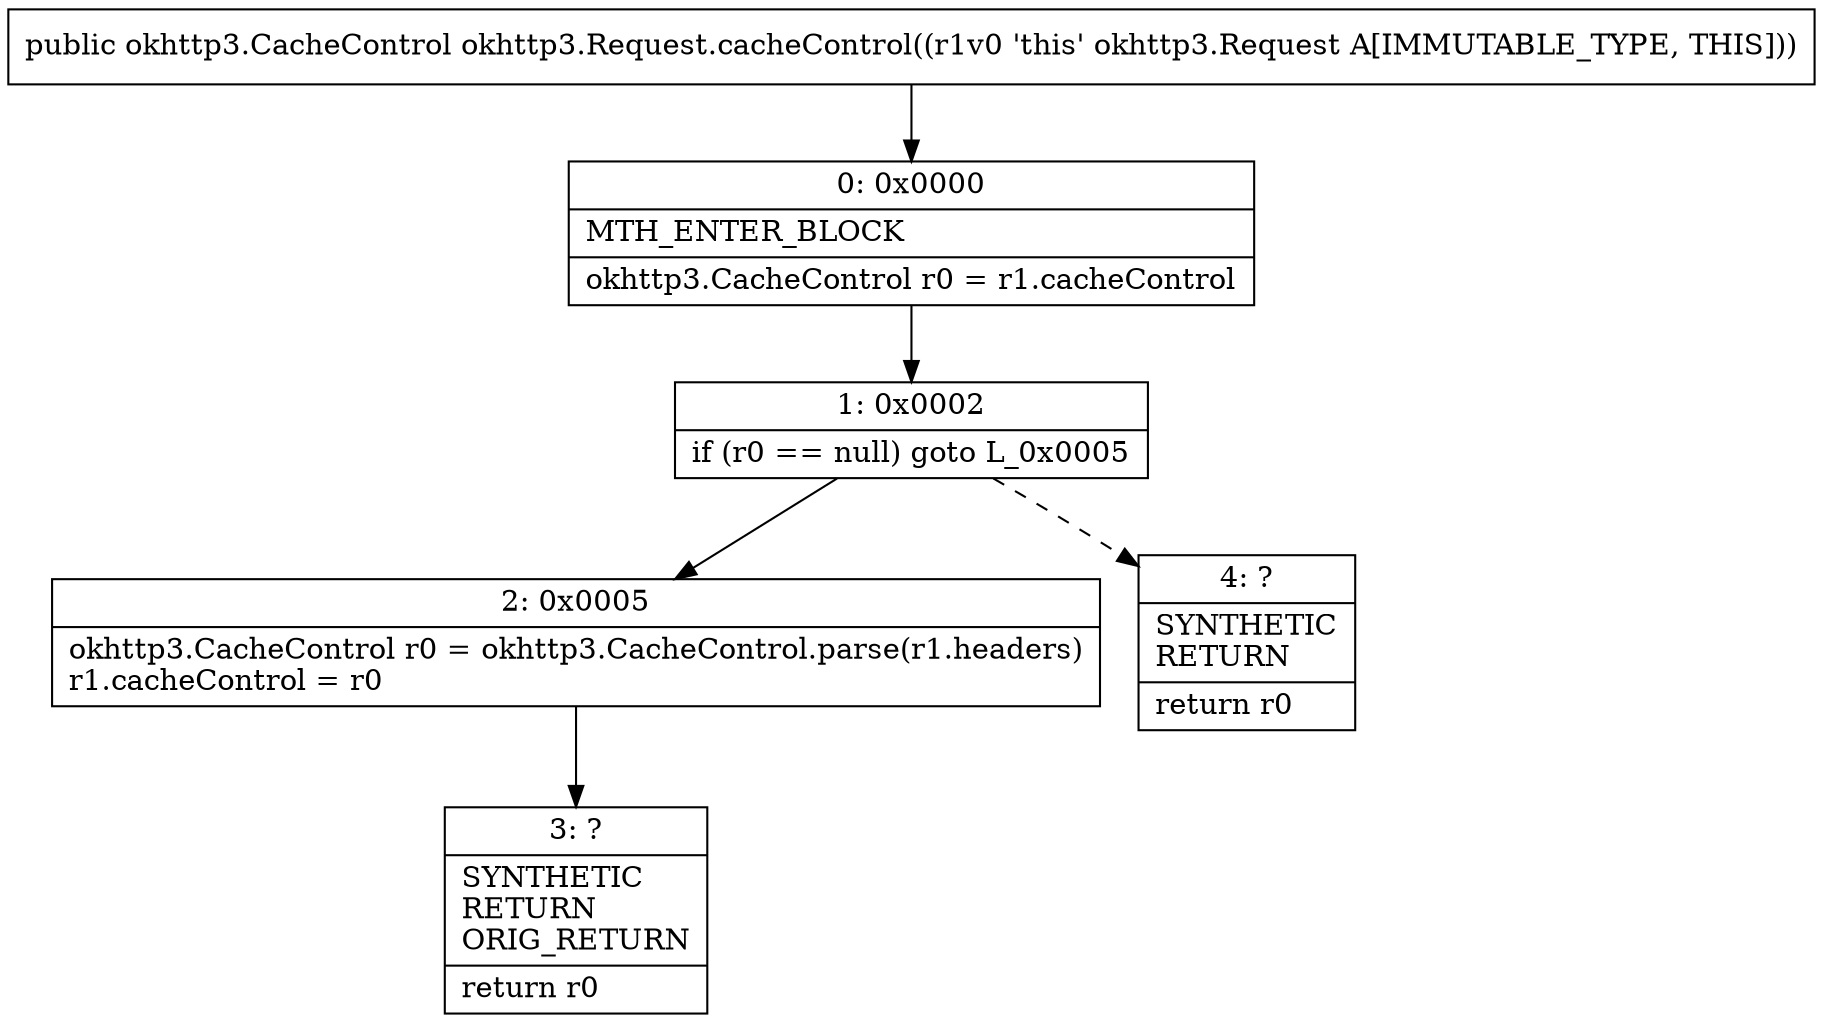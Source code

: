 digraph "CFG forokhttp3.Request.cacheControl()Lokhttp3\/CacheControl;" {
Node_0 [shape=record,label="{0\:\ 0x0000|MTH_ENTER_BLOCK\l|okhttp3.CacheControl r0 = r1.cacheControl\l}"];
Node_1 [shape=record,label="{1\:\ 0x0002|if (r0 == null) goto L_0x0005\l}"];
Node_2 [shape=record,label="{2\:\ 0x0005|okhttp3.CacheControl r0 = okhttp3.CacheControl.parse(r1.headers)\lr1.cacheControl = r0\l}"];
Node_3 [shape=record,label="{3\:\ ?|SYNTHETIC\lRETURN\lORIG_RETURN\l|return r0\l}"];
Node_4 [shape=record,label="{4\:\ ?|SYNTHETIC\lRETURN\l|return r0\l}"];
MethodNode[shape=record,label="{public okhttp3.CacheControl okhttp3.Request.cacheControl((r1v0 'this' okhttp3.Request A[IMMUTABLE_TYPE, THIS])) }"];
MethodNode -> Node_0;
Node_0 -> Node_1;
Node_1 -> Node_2;
Node_1 -> Node_4[style=dashed];
Node_2 -> Node_3;
}

